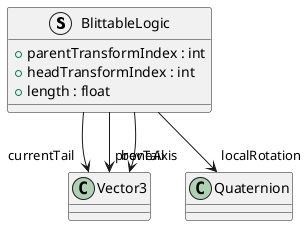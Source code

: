 @startuml
struct BlittableLogic {
    + parentTransformIndex : int
    + headTransformIndex : int
    + length : float
}
BlittableLogic --> "currentTail" Vector3
BlittableLogic --> "prevTail" Vector3
BlittableLogic --> "localRotation" Quaternion
BlittableLogic --> "boneAxis" Vector3
@enduml

